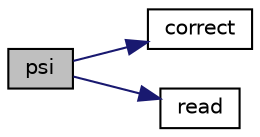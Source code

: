 digraph "psi"
{
  bgcolor="transparent";
  edge [fontname="Helvetica",fontsize="10",labelfontname="Helvetica",labelfontsize="10"];
  node [fontname="Helvetica",fontsize="10",shape=record];
  rankdir="LR";
  Node314 [label="psi",height=0.2,width=0.4,color="black", fillcolor="grey75", style="filled", fontcolor="black"];
  Node314 -> Node315 [color="midnightblue",fontsize="10",style="solid",fontname="Helvetica"];
  Node315 [label="correct",height=0.2,width=0.4,color="black",URL="$a30977.html#a7e204aa62fa1c1f527e8f1c62dc62061",tooltip="Correct the compressibility. "];
  Node314 -> Node316 [color="midnightblue",fontsize="10",style="solid",fontname="Helvetica"];
  Node316 [label="read",height=0.2,width=0.4,color="black",URL="$a30977.html#aea56119aa194d3f49cd00384086b580d",tooltip="Read compressibilityProperties dictionary. "];
}
